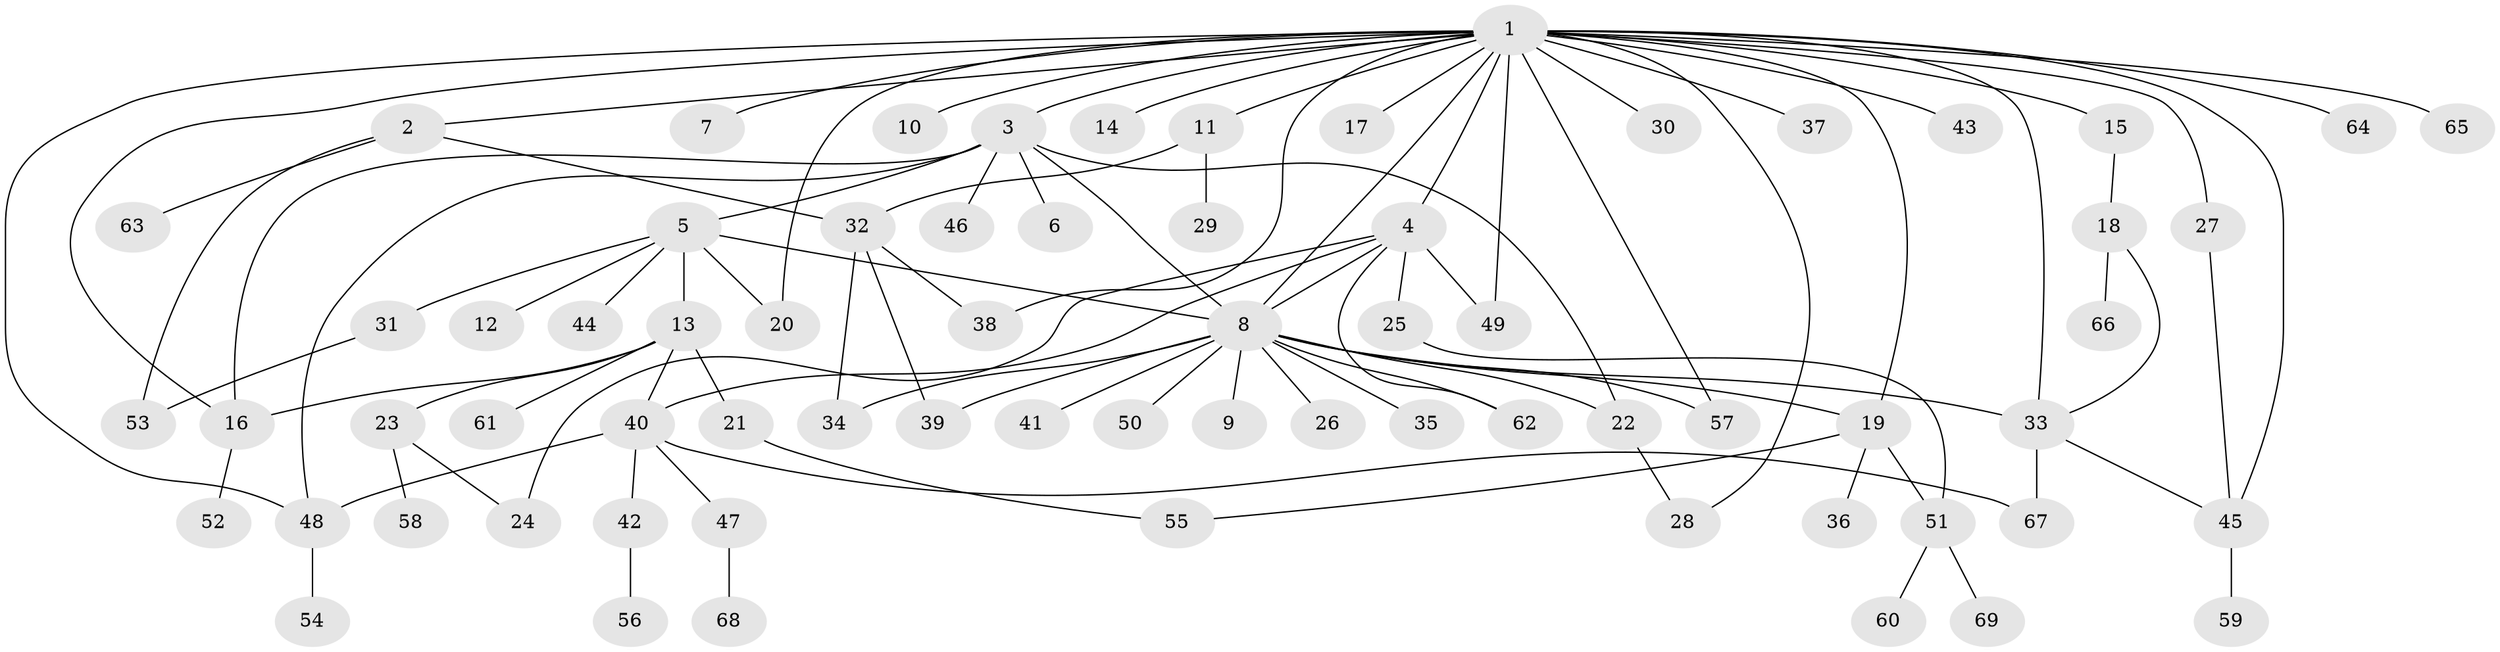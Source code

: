 // Generated by graph-tools (version 1.1) at 2025/11/02/27/25 16:11:11]
// undirected, 69 vertices, 96 edges
graph export_dot {
graph [start="1"]
  node [color=gray90,style=filled];
  1;
  2;
  3;
  4;
  5;
  6;
  7;
  8;
  9;
  10;
  11;
  12;
  13;
  14;
  15;
  16;
  17;
  18;
  19;
  20;
  21;
  22;
  23;
  24;
  25;
  26;
  27;
  28;
  29;
  30;
  31;
  32;
  33;
  34;
  35;
  36;
  37;
  38;
  39;
  40;
  41;
  42;
  43;
  44;
  45;
  46;
  47;
  48;
  49;
  50;
  51;
  52;
  53;
  54;
  55;
  56;
  57;
  58;
  59;
  60;
  61;
  62;
  63;
  64;
  65;
  66;
  67;
  68;
  69;
  1 -- 2;
  1 -- 3;
  1 -- 4;
  1 -- 7;
  1 -- 8;
  1 -- 10;
  1 -- 11;
  1 -- 14;
  1 -- 15;
  1 -- 16;
  1 -- 17;
  1 -- 19;
  1 -- 20;
  1 -- 27;
  1 -- 28;
  1 -- 30;
  1 -- 33;
  1 -- 37;
  1 -- 38;
  1 -- 43;
  1 -- 45;
  1 -- 48;
  1 -- 49;
  1 -- 57;
  1 -- 64;
  1 -- 65;
  2 -- 32;
  2 -- 53;
  2 -- 63;
  3 -- 5;
  3 -- 6;
  3 -- 8;
  3 -- 16;
  3 -- 22;
  3 -- 46;
  3 -- 48;
  4 -- 8;
  4 -- 24;
  4 -- 25;
  4 -- 40;
  4 -- 49;
  4 -- 62;
  5 -- 8;
  5 -- 12;
  5 -- 13;
  5 -- 20;
  5 -- 31;
  5 -- 44;
  8 -- 9;
  8 -- 19;
  8 -- 22;
  8 -- 26;
  8 -- 33;
  8 -- 34;
  8 -- 35;
  8 -- 39;
  8 -- 41;
  8 -- 50;
  8 -- 57;
  8 -- 62;
  11 -- 29;
  11 -- 32;
  13 -- 16;
  13 -- 21;
  13 -- 23;
  13 -- 40;
  13 -- 61;
  15 -- 18;
  16 -- 52;
  18 -- 33;
  18 -- 66;
  19 -- 36;
  19 -- 51;
  19 -- 55;
  21 -- 55;
  22 -- 28;
  23 -- 24;
  23 -- 58;
  25 -- 51;
  27 -- 45;
  31 -- 53;
  32 -- 34;
  32 -- 38;
  32 -- 39;
  33 -- 45;
  33 -- 67;
  40 -- 42;
  40 -- 47;
  40 -- 48;
  40 -- 67;
  42 -- 56;
  45 -- 59;
  47 -- 68;
  48 -- 54;
  51 -- 60;
  51 -- 69;
}
